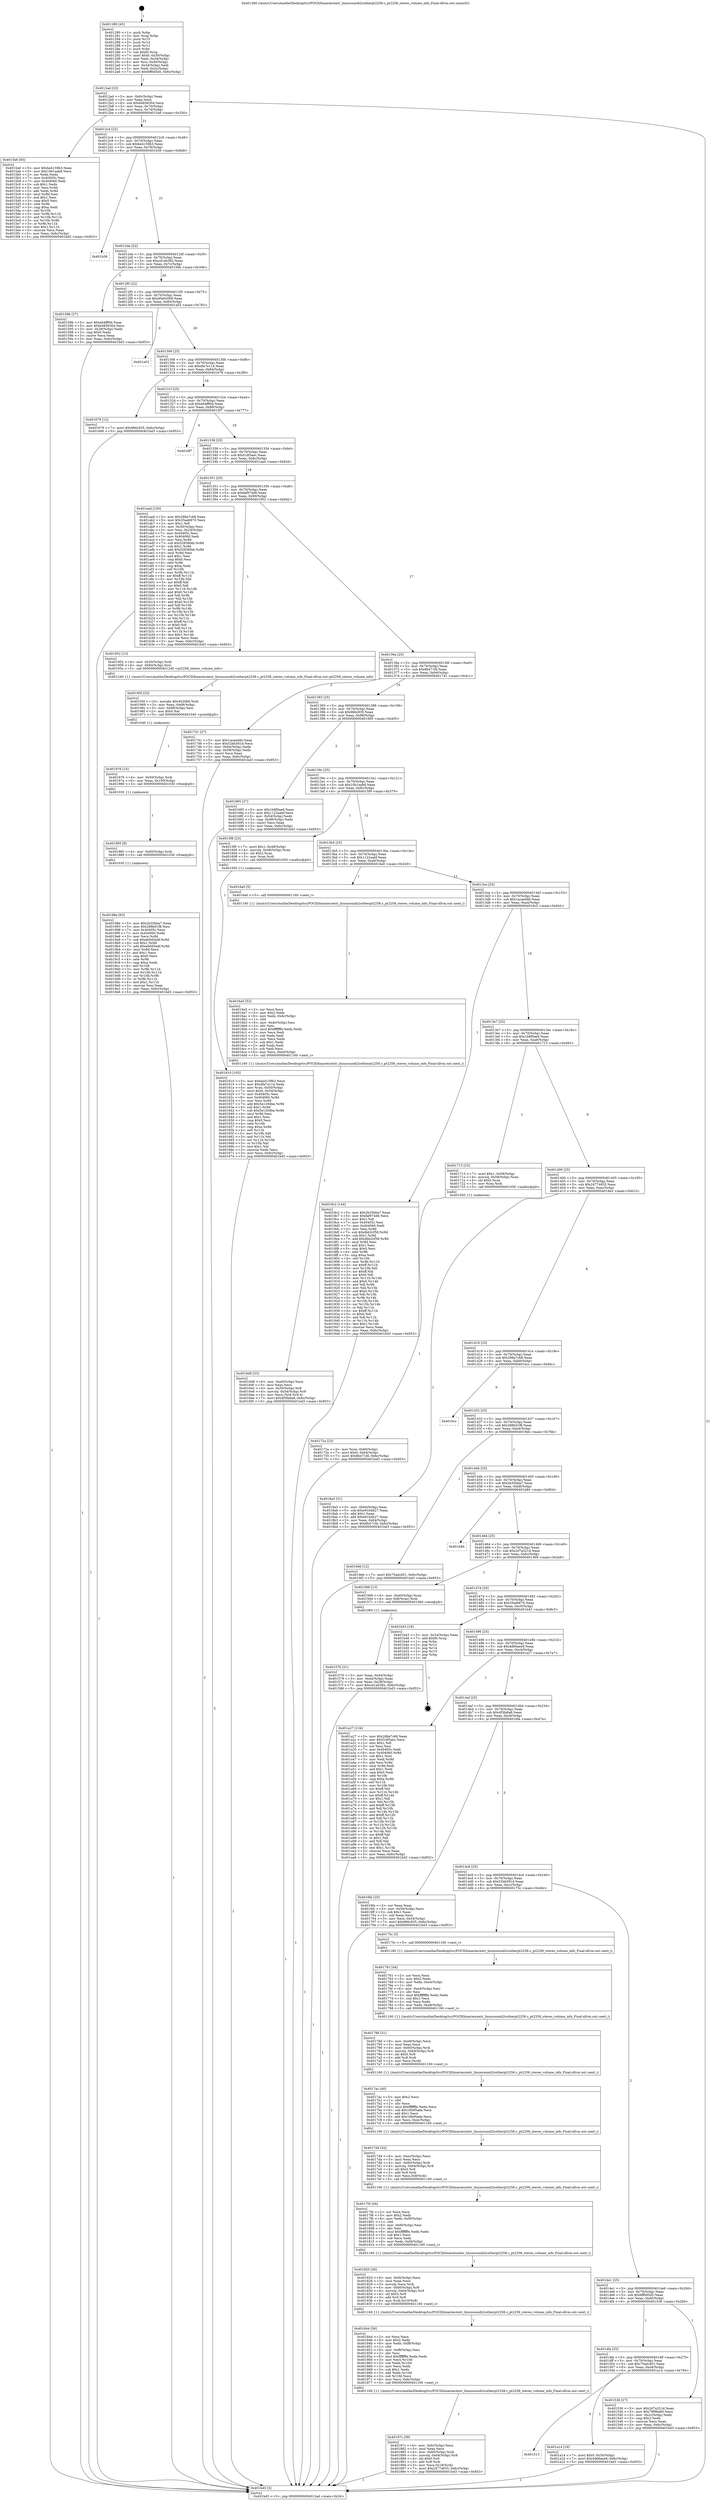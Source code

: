 digraph "0x401280" {
  label = "0x401280 (/mnt/c/Users/mathe/Desktop/tcc/POCII/binaries/extr_linuxsoundi2cotherpt2258.c_pt2258_stereo_volume_info_Final-ollvm.out::main(0))"
  labelloc = "t"
  node[shape=record]

  Entry [label="",width=0.3,height=0.3,shape=circle,fillcolor=black,style=filled]
  "0x4012ad" [label="{
     0x4012ad [23]\l
     | [instrs]\l
     &nbsp;&nbsp;0x4012ad \<+3\>: mov -0x6c(%rbp),%eax\l
     &nbsp;&nbsp;0x4012b0 \<+2\>: mov %eax,%ecx\l
     &nbsp;&nbsp;0x4012b2 \<+6\>: sub $0xb4836304,%ecx\l
     &nbsp;&nbsp;0x4012b8 \<+3\>: mov %eax,-0x70(%rbp)\l
     &nbsp;&nbsp;0x4012bb \<+3\>: mov %ecx,-0x74(%rbp)\l
     &nbsp;&nbsp;0x4012be \<+6\>: je 00000000004015a6 \<main+0x326\>\l
  }"]
  "0x4015a6" [label="{
     0x4015a6 [83]\l
     | [instrs]\l
     &nbsp;&nbsp;0x4015a6 \<+5\>: mov $0xbe4159b3,%eax\l
     &nbsp;&nbsp;0x4015ab \<+5\>: mov $0x10b1aab8,%ecx\l
     &nbsp;&nbsp;0x4015b0 \<+2\>: xor %edx,%edx\l
     &nbsp;&nbsp;0x4015b2 \<+7\>: mov 0x40405c,%esi\l
     &nbsp;&nbsp;0x4015b9 \<+7\>: mov 0x404060,%edi\l
     &nbsp;&nbsp;0x4015c0 \<+3\>: sub $0x1,%edx\l
     &nbsp;&nbsp;0x4015c3 \<+3\>: mov %esi,%r8d\l
     &nbsp;&nbsp;0x4015c6 \<+3\>: add %edx,%r8d\l
     &nbsp;&nbsp;0x4015c9 \<+4\>: imul %r8d,%esi\l
     &nbsp;&nbsp;0x4015cd \<+3\>: and $0x1,%esi\l
     &nbsp;&nbsp;0x4015d0 \<+3\>: cmp $0x0,%esi\l
     &nbsp;&nbsp;0x4015d3 \<+4\>: sete %r9b\l
     &nbsp;&nbsp;0x4015d7 \<+3\>: cmp $0xa,%edi\l
     &nbsp;&nbsp;0x4015da \<+4\>: setl %r10b\l
     &nbsp;&nbsp;0x4015de \<+3\>: mov %r9b,%r11b\l
     &nbsp;&nbsp;0x4015e1 \<+3\>: and %r10b,%r11b\l
     &nbsp;&nbsp;0x4015e4 \<+3\>: xor %r10b,%r9b\l
     &nbsp;&nbsp;0x4015e7 \<+3\>: or %r9b,%r11b\l
     &nbsp;&nbsp;0x4015ea \<+4\>: test $0x1,%r11b\l
     &nbsp;&nbsp;0x4015ee \<+3\>: cmovne %ecx,%eax\l
     &nbsp;&nbsp;0x4015f1 \<+3\>: mov %eax,-0x6c(%rbp)\l
     &nbsp;&nbsp;0x4015f4 \<+5\>: jmp 0000000000401bd3 \<main+0x953\>\l
  }"]
  "0x4012c4" [label="{
     0x4012c4 [22]\l
     | [instrs]\l
     &nbsp;&nbsp;0x4012c4 \<+5\>: jmp 00000000004012c9 \<main+0x49\>\l
     &nbsp;&nbsp;0x4012c9 \<+3\>: mov -0x70(%rbp),%eax\l
     &nbsp;&nbsp;0x4012cc \<+5\>: sub $0xbe4159b3,%eax\l
     &nbsp;&nbsp;0x4012d1 \<+3\>: mov %eax,-0x78(%rbp)\l
     &nbsp;&nbsp;0x4012d4 \<+6\>: je 0000000000401b56 \<main+0x8d6\>\l
  }"]
  Exit [label="",width=0.3,height=0.3,shape=circle,fillcolor=black,style=filled,peripheries=2]
  "0x401b56" [label="{
     0x401b56\l
  }", style=dashed]
  "0x4012da" [label="{
     0x4012da [22]\l
     | [instrs]\l
     &nbsp;&nbsp;0x4012da \<+5\>: jmp 00000000004012df \<main+0x5f\>\l
     &nbsp;&nbsp;0x4012df \<+3\>: mov -0x70(%rbp),%eax\l
     &nbsp;&nbsp;0x4012e2 \<+5\>: sub $0xcd1eb382,%eax\l
     &nbsp;&nbsp;0x4012e7 \<+3\>: mov %eax,-0x7c(%rbp)\l
     &nbsp;&nbsp;0x4012ea \<+6\>: je 000000000040158b \<main+0x30b\>\l
  }"]
  "0x401513" [label="{
     0x401513\l
  }", style=dashed]
  "0x40158b" [label="{
     0x40158b [27]\l
     | [instrs]\l
     &nbsp;&nbsp;0x40158b \<+5\>: mov $0xeb4fff0d,%eax\l
     &nbsp;&nbsp;0x401590 \<+5\>: mov $0xb4836304,%ecx\l
     &nbsp;&nbsp;0x401595 \<+3\>: mov -0x28(%rbp),%edx\l
     &nbsp;&nbsp;0x401598 \<+3\>: cmp $0x0,%edx\l
     &nbsp;&nbsp;0x40159b \<+3\>: cmove %ecx,%eax\l
     &nbsp;&nbsp;0x40159e \<+3\>: mov %eax,-0x6c(%rbp)\l
     &nbsp;&nbsp;0x4015a1 \<+5\>: jmp 0000000000401bd3 \<main+0x953\>\l
  }"]
  "0x4012f0" [label="{
     0x4012f0 [22]\l
     | [instrs]\l
     &nbsp;&nbsp;0x4012f0 \<+5\>: jmp 00000000004012f5 \<main+0x75\>\l
     &nbsp;&nbsp;0x4012f5 \<+3\>: mov -0x70(%rbp),%eax\l
     &nbsp;&nbsp;0x4012f8 \<+5\>: sub $0xd0e0c069,%eax\l
     &nbsp;&nbsp;0x4012fd \<+3\>: mov %eax,-0x80(%rbp)\l
     &nbsp;&nbsp;0x401300 \<+6\>: je 0000000000401a03 \<main+0x783\>\l
  }"]
  "0x401a14" [label="{
     0x401a14 [19]\l
     | [instrs]\l
     &nbsp;&nbsp;0x401a14 \<+7\>: movl $0x0,-0x30(%rbp)\l
     &nbsp;&nbsp;0x401a1b \<+7\>: movl $0x4d66aee9,-0x6c(%rbp)\l
     &nbsp;&nbsp;0x401a22 \<+5\>: jmp 0000000000401bd3 \<main+0x953\>\l
  }"]
  "0x401a03" [label="{
     0x401a03\l
  }", style=dashed]
  "0x401306" [label="{
     0x401306 [25]\l
     | [instrs]\l
     &nbsp;&nbsp;0x401306 \<+5\>: jmp 000000000040130b \<main+0x8b\>\l
     &nbsp;&nbsp;0x40130b \<+3\>: mov -0x70(%rbp),%eax\l
     &nbsp;&nbsp;0x40130e \<+5\>: sub $0xdfa7e114,%eax\l
     &nbsp;&nbsp;0x401313 \<+6\>: mov %eax,-0x84(%rbp)\l
     &nbsp;&nbsp;0x401319 \<+6\>: je 0000000000401679 \<main+0x3f9\>\l
  }"]
  "0x40198e" [label="{
     0x40198e [93]\l
     | [instrs]\l
     &nbsp;&nbsp;0x40198e \<+5\>: mov $0x2b35bba7,%eax\l
     &nbsp;&nbsp;0x401993 \<+5\>: mov $0x288b01f8,%esi\l
     &nbsp;&nbsp;0x401998 \<+7\>: mov 0x40405c,%ecx\l
     &nbsp;&nbsp;0x40199f \<+7\>: mov 0x404060,%edx\l
     &nbsp;&nbsp;0x4019a6 \<+3\>: mov %ecx,%r8d\l
     &nbsp;&nbsp;0x4019a9 \<+7\>: sub $0xeb0d3a4f,%r8d\l
     &nbsp;&nbsp;0x4019b0 \<+4\>: sub $0x1,%r8d\l
     &nbsp;&nbsp;0x4019b4 \<+7\>: add $0xeb0d3a4f,%r8d\l
     &nbsp;&nbsp;0x4019bb \<+4\>: imul %r8d,%ecx\l
     &nbsp;&nbsp;0x4019bf \<+3\>: and $0x1,%ecx\l
     &nbsp;&nbsp;0x4019c2 \<+3\>: cmp $0x0,%ecx\l
     &nbsp;&nbsp;0x4019c5 \<+4\>: sete %r9b\l
     &nbsp;&nbsp;0x4019c9 \<+3\>: cmp $0xa,%edx\l
     &nbsp;&nbsp;0x4019cc \<+4\>: setl %r10b\l
     &nbsp;&nbsp;0x4019d0 \<+3\>: mov %r9b,%r11b\l
     &nbsp;&nbsp;0x4019d3 \<+3\>: and %r10b,%r11b\l
     &nbsp;&nbsp;0x4019d6 \<+3\>: xor %r10b,%r9b\l
     &nbsp;&nbsp;0x4019d9 \<+3\>: or %r9b,%r11b\l
     &nbsp;&nbsp;0x4019dc \<+4\>: test $0x1,%r11b\l
     &nbsp;&nbsp;0x4019e0 \<+3\>: cmovne %esi,%eax\l
     &nbsp;&nbsp;0x4019e3 \<+3\>: mov %eax,-0x6c(%rbp)\l
     &nbsp;&nbsp;0x4019e6 \<+5\>: jmp 0000000000401bd3 \<main+0x953\>\l
  }"]
  "0x401679" [label="{
     0x401679 [12]\l
     | [instrs]\l
     &nbsp;&nbsp;0x401679 \<+7\>: movl $0x966c935,-0x6c(%rbp)\l
     &nbsp;&nbsp;0x401680 \<+5\>: jmp 0000000000401bd3 \<main+0x953\>\l
  }"]
  "0x40131f" [label="{
     0x40131f [25]\l
     | [instrs]\l
     &nbsp;&nbsp;0x40131f \<+5\>: jmp 0000000000401324 \<main+0xa4\>\l
     &nbsp;&nbsp;0x401324 \<+3\>: mov -0x70(%rbp),%eax\l
     &nbsp;&nbsp;0x401327 \<+5\>: sub $0xeb4fff0d,%eax\l
     &nbsp;&nbsp;0x40132c \<+6\>: mov %eax,-0x88(%rbp)\l
     &nbsp;&nbsp;0x401332 \<+6\>: je 00000000004019f7 \<main+0x777\>\l
  }"]
  "0x401985" [label="{
     0x401985 [9]\l
     | [instrs]\l
     &nbsp;&nbsp;0x401985 \<+4\>: mov -0x60(%rbp),%rdi\l
     &nbsp;&nbsp;0x401989 \<+5\>: call 0000000000401030 \<free@plt\>\l
     | [calls]\l
     &nbsp;&nbsp;0x401030 \{1\} (unknown)\l
  }"]
  "0x4019f7" [label="{
     0x4019f7\l
  }", style=dashed]
  "0x401338" [label="{
     0x401338 [25]\l
     | [instrs]\l
     &nbsp;&nbsp;0x401338 \<+5\>: jmp 000000000040133d \<main+0xbd\>\l
     &nbsp;&nbsp;0x40133d \<+3\>: mov -0x70(%rbp),%eax\l
     &nbsp;&nbsp;0x401340 \<+5\>: sub $0xf1df3aec,%eax\l
     &nbsp;&nbsp;0x401345 \<+6\>: mov %eax,-0x8c(%rbp)\l
     &nbsp;&nbsp;0x40134b \<+6\>: je 0000000000401aad \<main+0x82d\>\l
  }"]
  "0x401976" [label="{
     0x401976 [15]\l
     | [instrs]\l
     &nbsp;&nbsp;0x401976 \<+4\>: mov -0x50(%rbp),%rdi\l
     &nbsp;&nbsp;0x40197a \<+6\>: mov %eax,-0x100(%rbp)\l
     &nbsp;&nbsp;0x401980 \<+5\>: call 0000000000401030 \<free@plt\>\l
     | [calls]\l
     &nbsp;&nbsp;0x401030 \{1\} (unknown)\l
  }"]
  "0x401aad" [label="{
     0x401aad [150]\l
     | [instrs]\l
     &nbsp;&nbsp;0x401aad \<+5\>: mov $0x288a7c68,%eax\l
     &nbsp;&nbsp;0x401ab2 \<+5\>: mov $0x35ae6670,%ecx\l
     &nbsp;&nbsp;0x401ab7 \<+2\>: mov $0x1,%dl\l
     &nbsp;&nbsp;0x401ab9 \<+3\>: mov -0x30(%rbp),%esi\l
     &nbsp;&nbsp;0x401abc \<+3\>: mov %esi,-0x24(%rbp)\l
     &nbsp;&nbsp;0x401abf \<+7\>: mov 0x40405c,%esi\l
     &nbsp;&nbsp;0x401ac6 \<+7\>: mov 0x404060,%edi\l
     &nbsp;&nbsp;0x401acd \<+3\>: mov %esi,%r8d\l
     &nbsp;&nbsp;0x401ad0 \<+7\>: sub $0x52836fab,%r8d\l
     &nbsp;&nbsp;0x401ad7 \<+4\>: sub $0x1,%r8d\l
     &nbsp;&nbsp;0x401adb \<+7\>: add $0x52836fab,%r8d\l
     &nbsp;&nbsp;0x401ae2 \<+4\>: imul %r8d,%esi\l
     &nbsp;&nbsp;0x401ae6 \<+3\>: and $0x1,%esi\l
     &nbsp;&nbsp;0x401ae9 \<+3\>: cmp $0x0,%esi\l
     &nbsp;&nbsp;0x401aec \<+4\>: sete %r9b\l
     &nbsp;&nbsp;0x401af0 \<+3\>: cmp $0xa,%edi\l
     &nbsp;&nbsp;0x401af3 \<+4\>: setl %r10b\l
     &nbsp;&nbsp;0x401af7 \<+3\>: mov %r9b,%r11b\l
     &nbsp;&nbsp;0x401afa \<+4\>: xor $0xff,%r11b\l
     &nbsp;&nbsp;0x401afe \<+3\>: mov %r10b,%bl\l
     &nbsp;&nbsp;0x401b01 \<+3\>: xor $0xff,%bl\l
     &nbsp;&nbsp;0x401b04 \<+3\>: xor $0x0,%dl\l
     &nbsp;&nbsp;0x401b07 \<+3\>: mov %r11b,%r14b\l
     &nbsp;&nbsp;0x401b0a \<+4\>: and $0x0,%r14b\l
     &nbsp;&nbsp;0x401b0e \<+3\>: and %dl,%r9b\l
     &nbsp;&nbsp;0x401b11 \<+3\>: mov %bl,%r15b\l
     &nbsp;&nbsp;0x401b14 \<+4\>: and $0x0,%r15b\l
     &nbsp;&nbsp;0x401b18 \<+3\>: and %dl,%r10b\l
     &nbsp;&nbsp;0x401b1b \<+3\>: or %r9b,%r14b\l
     &nbsp;&nbsp;0x401b1e \<+3\>: or %r10b,%r15b\l
     &nbsp;&nbsp;0x401b21 \<+3\>: xor %r15b,%r14b\l
     &nbsp;&nbsp;0x401b24 \<+3\>: or %bl,%r11b\l
     &nbsp;&nbsp;0x401b27 \<+4\>: xor $0xff,%r11b\l
     &nbsp;&nbsp;0x401b2b \<+3\>: or $0x0,%dl\l
     &nbsp;&nbsp;0x401b2e \<+3\>: and %dl,%r11b\l
     &nbsp;&nbsp;0x401b31 \<+3\>: or %r11b,%r14b\l
     &nbsp;&nbsp;0x401b34 \<+4\>: test $0x1,%r14b\l
     &nbsp;&nbsp;0x401b38 \<+3\>: cmovne %ecx,%eax\l
     &nbsp;&nbsp;0x401b3b \<+3\>: mov %eax,-0x6c(%rbp)\l
     &nbsp;&nbsp;0x401b3e \<+5\>: jmp 0000000000401bd3 \<main+0x953\>\l
  }"]
  "0x401351" [label="{
     0x401351 [25]\l
     | [instrs]\l
     &nbsp;&nbsp;0x401351 \<+5\>: jmp 0000000000401356 \<main+0xd6\>\l
     &nbsp;&nbsp;0x401356 \<+3\>: mov -0x70(%rbp),%eax\l
     &nbsp;&nbsp;0x401359 \<+5\>: sub $0xfaf974d6,%eax\l
     &nbsp;&nbsp;0x40135e \<+6\>: mov %eax,-0x90(%rbp)\l
     &nbsp;&nbsp;0x401364 \<+6\>: je 0000000000401952 \<main+0x6d2\>\l
  }"]
  "0x40195f" [label="{
     0x40195f [23]\l
     | [instrs]\l
     &nbsp;&nbsp;0x40195f \<+10\>: movabs $0x4020b6,%rdi\l
     &nbsp;&nbsp;0x401969 \<+3\>: mov %eax,-0x68(%rbp)\l
     &nbsp;&nbsp;0x40196c \<+3\>: mov -0x68(%rbp),%esi\l
     &nbsp;&nbsp;0x40196f \<+2\>: mov $0x0,%al\l
     &nbsp;&nbsp;0x401971 \<+5\>: call 0000000000401040 \<printf@plt\>\l
     | [calls]\l
     &nbsp;&nbsp;0x401040 \{1\} (unknown)\l
  }"]
  "0x401952" [label="{
     0x401952 [13]\l
     | [instrs]\l
     &nbsp;&nbsp;0x401952 \<+4\>: mov -0x50(%rbp),%rdi\l
     &nbsp;&nbsp;0x401956 \<+4\>: mov -0x60(%rbp),%rsi\l
     &nbsp;&nbsp;0x40195a \<+5\>: call 0000000000401240 \<pt2258_stereo_volume_info\>\l
     | [calls]\l
     &nbsp;&nbsp;0x401240 \{1\} (/mnt/c/Users/mathe/Desktop/tcc/POCII/binaries/extr_linuxsoundi2cotherpt2258.c_pt2258_stereo_volume_info_Final-ollvm.out::pt2258_stereo_volume_info)\l
  }"]
  "0x40136a" [label="{
     0x40136a [25]\l
     | [instrs]\l
     &nbsp;&nbsp;0x40136a \<+5\>: jmp 000000000040136f \<main+0xef\>\l
     &nbsp;&nbsp;0x40136f \<+3\>: mov -0x70(%rbp),%eax\l
     &nbsp;&nbsp;0x401372 \<+5\>: sub $0x8b471fd,%eax\l
     &nbsp;&nbsp;0x401377 \<+6\>: mov %eax,-0x94(%rbp)\l
     &nbsp;&nbsp;0x40137d \<+6\>: je 0000000000401741 \<main+0x4c1\>\l
  }"]
  "0x40187c" [label="{
     0x40187c [39]\l
     | [instrs]\l
     &nbsp;&nbsp;0x40187c \<+6\>: mov -0xfc(%rbp),%ecx\l
     &nbsp;&nbsp;0x401882 \<+3\>: imul %eax,%ecx\l
     &nbsp;&nbsp;0x401885 \<+4\>: mov -0x60(%rbp),%rdi\l
     &nbsp;&nbsp;0x401889 \<+4\>: movslq -0x64(%rbp),%r8\l
     &nbsp;&nbsp;0x40188d \<+4\>: shl $0x5,%r8\l
     &nbsp;&nbsp;0x401891 \<+3\>: add %r8,%rdi\l
     &nbsp;&nbsp;0x401894 \<+3\>: mov %ecx,0x18(%rdi)\l
     &nbsp;&nbsp;0x401897 \<+7\>: movl $0x24774655,-0x6c(%rbp)\l
     &nbsp;&nbsp;0x40189e \<+5\>: jmp 0000000000401bd3 \<main+0x953\>\l
  }"]
  "0x401741" [label="{
     0x401741 [27]\l
     | [instrs]\l
     &nbsp;&nbsp;0x401741 \<+5\>: mov $0x1acaed4b,%eax\l
     &nbsp;&nbsp;0x401746 \<+5\>: mov $0x52bb581d,%ecx\l
     &nbsp;&nbsp;0x40174b \<+3\>: mov -0x64(%rbp),%edx\l
     &nbsp;&nbsp;0x40174e \<+3\>: cmp -0x58(%rbp),%edx\l
     &nbsp;&nbsp;0x401751 \<+3\>: cmovl %ecx,%eax\l
     &nbsp;&nbsp;0x401754 \<+3\>: mov %eax,-0x6c(%rbp)\l
     &nbsp;&nbsp;0x401757 \<+5\>: jmp 0000000000401bd3 \<main+0x953\>\l
  }"]
  "0x401383" [label="{
     0x401383 [25]\l
     | [instrs]\l
     &nbsp;&nbsp;0x401383 \<+5\>: jmp 0000000000401388 \<main+0x108\>\l
     &nbsp;&nbsp;0x401388 \<+3\>: mov -0x70(%rbp),%eax\l
     &nbsp;&nbsp;0x40138b \<+5\>: sub $0x966c935,%eax\l
     &nbsp;&nbsp;0x401390 \<+6\>: mov %eax,-0x98(%rbp)\l
     &nbsp;&nbsp;0x401396 \<+6\>: je 0000000000401685 \<main+0x405\>\l
  }"]
  "0x401844" [label="{
     0x401844 [56]\l
     | [instrs]\l
     &nbsp;&nbsp;0x401844 \<+2\>: xor %ecx,%ecx\l
     &nbsp;&nbsp;0x401846 \<+5\>: mov $0x2,%edx\l
     &nbsp;&nbsp;0x40184b \<+6\>: mov %edx,-0xf8(%rbp)\l
     &nbsp;&nbsp;0x401851 \<+1\>: cltd\l
     &nbsp;&nbsp;0x401852 \<+6\>: mov -0xf8(%rbp),%esi\l
     &nbsp;&nbsp;0x401858 \<+2\>: idiv %esi\l
     &nbsp;&nbsp;0x40185a \<+6\>: imul $0xfffffffe,%edx,%edx\l
     &nbsp;&nbsp;0x401860 \<+3\>: mov %ecx,%r10d\l
     &nbsp;&nbsp;0x401863 \<+3\>: sub %edx,%r10d\l
     &nbsp;&nbsp;0x401866 \<+2\>: mov %ecx,%edx\l
     &nbsp;&nbsp;0x401868 \<+3\>: sub $0x1,%edx\l
     &nbsp;&nbsp;0x40186b \<+3\>: add %edx,%r10d\l
     &nbsp;&nbsp;0x40186e \<+3\>: sub %r10d,%ecx\l
     &nbsp;&nbsp;0x401871 \<+6\>: mov %ecx,-0xfc(%rbp)\l
     &nbsp;&nbsp;0x401877 \<+5\>: call 0000000000401160 \<next_i\>\l
     | [calls]\l
     &nbsp;&nbsp;0x401160 \{1\} (/mnt/c/Users/mathe/Desktop/tcc/POCII/binaries/extr_linuxsoundi2cotherpt2258.c_pt2258_stereo_volume_info_Final-ollvm.out::next_i)\l
  }"]
  "0x401685" [label="{
     0x401685 [27]\l
     | [instrs]\l
     &nbsp;&nbsp;0x401685 \<+5\>: mov $0x1b8f0ae6,%eax\l
     &nbsp;&nbsp;0x40168a \<+5\>: mov $0x1122aabf,%ecx\l
     &nbsp;&nbsp;0x40168f \<+3\>: mov -0x54(%rbp),%edx\l
     &nbsp;&nbsp;0x401692 \<+3\>: cmp -0x48(%rbp),%edx\l
     &nbsp;&nbsp;0x401695 \<+3\>: cmovl %ecx,%eax\l
     &nbsp;&nbsp;0x401698 \<+3\>: mov %eax,-0x6c(%rbp)\l
     &nbsp;&nbsp;0x40169b \<+5\>: jmp 0000000000401bd3 \<main+0x953\>\l
  }"]
  "0x40139c" [label="{
     0x40139c [25]\l
     | [instrs]\l
     &nbsp;&nbsp;0x40139c \<+5\>: jmp 00000000004013a1 \<main+0x121\>\l
     &nbsp;&nbsp;0x4013a1 \<+3\>: mov -0x70(%rbp),%eax\l
     &nbsp;&nbsp;0x4013a4 \<+5\>: sub $0x10b1aab8,%eax\l
     &nbsp;&nbsp;0x4013a9 \<+6\>: mov %eax,-0x9c(%rbp)\l
     &nbsp;&nbsp;0x4013af \<+6\>: je 00000000004015f9 \<main+0x379\>\l
  }"]
  "0x401820" [label="{
     0x401820 [36]\l
     | [instrs]\l
     &nbsp;&nbsp;0x401820 \<+6\>: mov -0xf4(%rbp),%ecx\l
     &nbsp;&nbsp;0x401826 \<+3\>: imul %eax,%ecx\l
     &nbsp;&nbsp;0x401829 \<+3\>: movslq %ecx,%rdi\l
     &nbsp;&nbsp;0x40182c \<+4\>: mov -0x60(%rbp),%r8\l
     &nbsp;&nbsp;0x401830 \<+4\>: movslq -0x64(%rbp),%r9\l
     &nbsp;&nbsp;0x401834 \<+4\>: shl $0x5,%r9\l
     &nbsp;&nbsp;0x401838 \<+3\>: add %r9,%r8\l
     &nbsp;&nbsp;0x40183b \<+4\>: mov %rdi,0x10(%r8)\l
     &nbsp;&nbsp;0x40183f \<+5\>: call 0000000000401160 \<next_i\>\l
     | [calls]\l
     &nbsp;&nbsp;0x401160 \{1\} (/mnt/c/Users/mathe/Desktop/tcc/POCII/binaries/extr_linuxsoundi2cotherpt2258.c_pt2258_stereo_volume_info_Final-ollvm.out::next_i)\l
  }"]
  "0x4015f9" [label="{
     0x4015f9 [23]\l
     | [instrs]\l
     &nbsp;&nbsp;0x4015f9 \<+7\>: movl $0x1,-0x48(%rbp)\l
     &nbsp;&nbsp;0x401600 \<+4\>: movslq -0x48(%rbp),%rax\l
     &nbsp;&nbsp;0x401604 \<+4\>: shl $0x2,%rax\l
     &nbsp;&nbsp;0x401608 \<+3\>: mov %rax,%rdi\l
     &nbsp;&nbsp;0x40160b \<+5\>: call 0000000000401050 \<malloc@plt\>\l
     | [calls]\l
     &nbsp;&nbsp;0x401050 \{1\} (unknown)\l
  }"]
  "0x4013b5" [label="{
     0x4013b5 [25]\l
     | [instrs]\l
     &nbsp;&nbsp;0x4013b5 \<+5\>: jmp 00000000004013ba \<main+0x13a\>\l
     &nbsp;&nbsp;0x4013ba \<+3\>: mov -0x70(%rbp),%eax\l
     &nbsp;&nbsp;0x4013bd \<+5\>: sub $0x1122aabf,%eax\l
     &nbsp;&nbsp;0x4013c2 \<+6\>: mov %eax,-0xa0(%rbp)\l
     &nbsp;&nbsp;0x4013c8 \<+6\>: je 00000000004016a0 \<main+0x420\>\l
  }"]
  "0x4017f4" [label="{
     0x4017f4 [44]\l
     | [instrs]\l
     &nbsp;&nbsp;0x4017f4 \<+2\>: xor %ecx,%ecx\l
     &nbsp;&nbsp;0x4017f6 \<+5\>: mov $0x2,%edx\l
     &nbsp;&nbsp;0x4017fb \<+6\>: mov %edx,-0xf0(%rbp)\l
     &nbsp;&nbsp;0x401801 \<+1\>: cltd\l
     &nbsp;&nbsp;0x401802 \<+6\>: mov -0xf0(%rbp),%esi\l
     &nbsp;&nbsp;0x401808 \<+2\>: idiv %esi\l
     &nbsp;&nbsp;0x40180a \<+6\>: imul $0xfffffffe,%edx,%edx\l
     &nbsp;&nbsp;0x401810 \<+3\>: sub $0x1,%ecx\l
     &nbsp;&nbsp;0x401813 \<+2\>: sub %ecx,%edx\l
     &nbsp;&nbsp;0x401815 \<+6\>: mov %edx,-0xf4(%rbp)\l
     &nbsp;&nbsp;0x40181b \<+5\>: call 0000000000401160 \<next_i\>\l
     | [calls]\l
     &nbsp;&nbsp;0x401160 \{1\} (/mnt/c/Users/mathe/Desktop/tcc/POCII/binaries/extr_linuxsoundi2cotherpt2258.c_pt2258_stereo_volume_info_Final-ollvm.out::next_i)\l
  }"]
  "0x4016a0" [label="{
     0x4016a0 [5]\l
     | [instrs]\l
     &nbsp;&nbsp;0x4016a0 \<+5\>: call 0000000000401160 \<next_i\>\l
     | [calls]\l
     &nbsp;&nbsp;0x401160 \{1\} (/mnt/c/Users/mathe/Desktop/tcc/POCII/binaries/extr_linuxsoundi2cotherpt2258.c_pt2258_stereo_volume_info_Final-ollvm.out::next_i)\l
  }"]
  "0x4013ce" [label="{
     0x4013ce [25]\l
     | [instrs]\l
     &nbsp;&nbsp;0x4013ce \<+5\>: jmp 00000000004013d3 \<main+0x153\>\l
     &nbsp;&nbsp;0x4013d3 \<+3\>: mov -0x70(%rbp),%eax\l
     &nbsp;&nbsp;0x4013d6 \<+5\>: sub $0x1acaed4b,%eax\l
     &nbsp;&nbsp;0x4013db \<+6\>: mov %eax,-0xa4(%rbp)\l
     &nbsp;&nbsp;0x4013e1 \<+6\>: je 00000000004018c2 \<main+0x642\>\l
  }"]
  "0x4017d4" [label="{
     0x4017d4 [32]\l
     | [instrs]\l
     &nbsp;&nbsp;0x4017d4 \<+6\>: mov -0xec(%rbp),%ecx\l
     &nbsp;&nbsp;0x4017da \<+3\>: imul %eax,%ecx\l
     &nbsp;&nbsp;0x4017dd \<+4\>: mov -0x60(%rbp),%rdi\l
     &nbsp;&nbsp;0x4017e1 \<+4\>: movslq -0x64(%rbp),%r8\l
     &nbsp;&nbsp;0x4017e5 \<+4\>: shl $0x5,%r8\l
     &nbsp;&nbsp;0x4017e9 \<+3\>: add %r8,%rdi\l
     &nbsp;&nbsp;0x4017ec \<+3\>: mov %ecx,0x8(%rdi)\l
     &nbsp;&nbsp;0x4017ef \<+5\>: call 0000000000401160 \<next_i\>\l
     | [calls]\l
     &nbsp;&nbsp;0x401160 \{1\} (/mnt/c/Users/mathe/Desktop/tcc/POCII/binaries/extr_linuxsoundi2cotherpt2258.c_pt2258_stereo_volume_info_Final-ollvm.out::next_i)\l
  }"]
  "0x4018c2" [label="{
     0x4018c2 [144]\l
     | [instrs]\l
     &nbsp;&nbsp;0x4018c2 \<+5\>: mov $0x2b35bba7,%eax\l
     &nbsp;&nbsp;0x4018c7 \<+5\>: mov $0xfaf974d6,%ecx\l
     &nbsp;&nbsp;0x4018cc \<+2\>: mov $0x1,%dl\l
     &nbsp;&nbsp;0x4018ce \<+7\>: mov 0x40405c,%esi\l
     &nbsp;&nbsp;0x4018d5 \<+7\>: mov 0x404060,%edi\l
     &nbsp;&nbsp;0x4018dc \<+3\>: mov %esi,%r8d\l
     &nbsp;&nbsp;0x4018df \<+7\>: sub $0xdbb2cf58,%r8d\l
     &nbsp;&nbsp;0x4018e6 \<+4\>: sub $0x1,%r8d\l
     &nbsp;&nbsp;0x4018ea \<+7\>: add $0xdbb2cf58,%r8d\l
     &nbsp;&nbsp;0x4018f1 \<+4\>: imul %r8d,%esi\l
     &nbsp;&nbsp;0x4018f5 \<+3\>: and $0x1,%esi\l
     &nbsp;&nbsp;0x4018f8 \<+3\>: cmp $0x0,%esi\l
     &nbsp;&nbsp;0x4018fb \<+4\>: sete %r9b\l
     &nbsp;&nbsp;0x4018ff \<+3\>: cmp $0xa,%edi\l
     &nbsp;&nbsp;0x401902 \<+4\>: setl %r10b\l
     &nbsp;&nbsp;0x401906 \<+3\>: mov %r9b,%r11b\l
     &nbsp;&nbsp;0x401909 \<+4\>: xor $0xff,%r11b\l
     &nbsp;&nbsp;0x40190d \<+3\>: mov %r10b,%bl\l
     &nbsp;&nbsp;0x401910 \<+3\>: xor $0xff,%bl\l
     &nbsp;&nbsp;0x401913 \<+3\>: xor $0x0,%dl\l
     &nbsp;&nbsp;0x401916 \<+3\>: mov %r11b,%r14b\l
     &nbsp;&nbsp;0x401919 \<+4\>: and $0x0,%r14b\l
     &nbsp;&nbsp;0x40191d \<+3\>: and %dl,%r9b\l
     &nbsp;&nbsp;0x401920 \<+3\>: mov %bl,%r15b\l
     &nbsp;&nbsp;0x401923 \<+4\>: and $0x0,%r15b\l
     &nbsp;&nbsp;0x401927 \<+3\>: and %dl,%r10b\l
     &nbsp;&nbsp;0x40192a \<+3\>: or %r9b,%r14b\l
     &nbsp;&nbsp;0x40192d \<+3\>: or %r10b,%r15b\l
     &nbsp;&nbsp;0x401930 \<+3\>: xor %r15b,%r14b\l
     &nbsp;&nbsp;0x401933 \<+3\>: or %bl,%r11b\l
     &nbsp;&nbsp;0x401936 \<+4\>: xor $0xff,%r11b\l
     &nbsp;&nbsp;0x40193a \<+3\>: or $0x0,%dl\l
     &nbsp;&nbsp;0x40193d \<+3\>: and %dl,%r11b\l
     &nbsp;&nbsp;0x401940 \<+3\>: or %r11b,%r14b\l
     &nbsp;&nbsp;0x401943 \<+4\>: test $0x1,%r14b\l
     &nbsp;&nbsp;0x401947 \<+3\>: cmovne %ecx,%eax\l
     &nbsp;&nbsp;0x40194a \<+3\>: mov %eax,-0x6c(%rbp)\l
     &nbsp;&nbsp;0x40194d \<+5\>: jmp 0000000000401bd3 \<main+0x953\>\l
  }"]
  "0x4013e7" [label="{
     0x4013e7 [25]\l
     | [instrs]\l
     &nbsp;&nbsp;0x4013e7 \<+5\>: jmp 00000000004013ec \<main+0x16c\>\l
     &nbsp;&nbsp;0x4013ec \<+3\>: mov -0x70(%rbp),%eax\l
     &nbsp;&nbsp;0x4013ef \<+5\>: sub $0x1b8f0ae6,%eax\l
     &nbsp;&nbsp;0x4013f4 \<+6\>: mov %eax,-0xa8(%rbp)\l
     &nbsp;&nbsp;0x4013fa \<+6\>: je 0000000000401713 \<main+0x493\>\l
  }"]
  "0x4017ac" [label="{
     0x4017ac [40]\l
     | [instrs]\l
     &nbsp;&nbsp;0x4017ac \<+5\>: mov $0x2,%ecx\l
     &nbsp;&nbsp;0x4017b1 \<+1\>: cltd\l
     &nbsp;&nbsp;0x4017b2 \<+2\>: idiv %ecx\l
     &nbsp;&nbsp;0x4017b4 \<+6\>: imul $0xfffffffe,%edx,%ecx\l
     &nbsp;&nbsp;0x4017ba \<+6\>: sub $0x16b95ade,%ecx\l
     &nbsp;&nbsp;0x4017c0 \<+3\>: add $0x1,%ecx\l
     &nbsp;&nbsp;0x4017c3 \<+6\>: add $0x16b95ade,%ecx\l
     &nbsp;&nbsp;0x4017c9 \<+6\>: mov %ecx,-0xec(%rbp)\l
     &nbsp;&nbsp;0x4017cf \<+5\>: call 0000000000401160 \<next_i\>\l
     | [calls]\l
     &nbsp;&nbsp;0x401160 \{1\} (/mnt/c/Users/mathe/Desktop/tcc/POCII/binaries/extr_linuxsoundi2cotherpt2258.c_pt2258_stereo_volume_info_Final-ollvm.out::next_i)\l
  }"]
  "0x401713" [label="{
     0x401713 [23]\l
     | [instrs]\l
     &nbsp;&nbsp;0x401713 \<+7\>: movl $0x1,-0x58(%rbp)\l
     &nbsp;&nbsp;0x40171a \<+4\>: movslq -0x58(%rbp),%rax\l
     &nbsp;&nbsp;0x40171e \<+4\>: shl $0x5,%rax\l
     &nbsp;&nbsp;0x401722 \<+3\>: mov %rax,%rdi\l
     &nbsp;&nbsp;0x401725 \<+5\>: call 0000000000401050 \<malloc@plt\>\l
     | [calls]\l
     &nbsp;&nbsp;0x401050 \{1\} (unknown)\l
  }"]
  "0x401400" [label="{
     0x401400 [25]\l
     | [instrs]\l
     &nbsp;&nbsp;0x401400 \<+5\>: jmp 0000000000401405 \<main+0x185\>\l
     &nbsp;&nbsp;0x401405 \<+3\>: mov -0x70(%rbp),%eax\l
     &nbsp;&nbsp;0x401408 \<+5\>: sub $0x24774655,%eax\l
     &nbsp;&nbsp;0x40140d \<+6\>: mov %eax,-0xac(%rbp)\l
     &nbsp;&nbsp;0x401413 \<+6\>: je 00000000004018a3 \<main+0x623\>\l
  }"]
  "0x40178d" [label="{
     0x40178d [31]\l
     | [instrs]\l
     &nbsp;&nbsp;0x40178d \<+6\>: mov -0xe8(%rbp),%ecx\l
     &nbsp;&nbsp;0x401793 \<+3\>: imul %eax,%ecx\l
     &nbsp;&nbsp;0x401796 \<+4\>: mov -0x60(%rbp),%rdi\l
     &nbsp;&nbsp;0x40179a \<+4\>: movslq -0x64(%rbp),%r8\l
     &nbsp;&nbsp;0x40179e \<+4\>: shl $0x5,%r8\l
     &nbsp;&nbsp;0x4017a2 \<+3\>: add %r8,%rdi\l
     &nbsp;&nbsp;0x4017a5 \<+2\>: mov %ecx,(%rdi)\l
     &nbsp;&nbsp;0x4017a7 \<+5\>: call 0000000000401160 \<next_i\>\l
     | [calls]\l
     &nbsp;&nbsp;0x401160 \{1\} (/mnt/c/Users/mathe/Desktop/tcc/POCII/binaries/extr_linuxsoundi2cotherpt2258.c_pt2258_stereo_volume_info_Final-ollvm.out::next_i)\l
  }"]
  "0x4018a3" [label="{
     0x4018a3 [31]\l
     | [instrs]\l
     &nbsp;&nbsp;0x4018a3 \<+3\>: mov -0x64(%rbp),%eax\l
     &nbsp;&nbsp;0x4018a6 \<+5\>: sub $0xe91b4b27,%eax\l
     &nbsp;&nbsp;0x4018ab \<+3\>: add $0x1,%eax\l
     &nbsp;&nbsp;0x4018ae \<+5\>: add $0xe91b4b27,%eax\l
     &nbsp;&nbsp;0x4018b3 \<+3\>: mov %eax,-0x64(%rbp)\l
     &nbsp;&nbsp;0x4018b6 \<+7\>: movl $0x8b471fd,-0x6c(%rbp)\l
     &nbsp;&nbsp;0x4018bd \<+5\>: jmp 0000000000401bd3 \<main+0x953\>\l
  }"]
  "0x401419" [label="{
     0x401419 [25]\l
     | [instrs]\l
     &nbsp;&nbsp;0x401419 \<+5\>: jmp 000000000040141e \<main+0x19e\>\l
     &nbsp;&nbsp;0x40141e \<+3\>: mov -0x70(%rbp),%eax\l
     &nbsp;&nbsp;0x401421 \<+5\>: sub $0x288a7c68,%eax\l
     &nbsp;&nbsp;0x401426 \<+6\>: mov %eax,-0xb0(%rbp)\l
     &nbsp;&nbsp;0x40142c \<+6\>: je 0000000000401bcc \<main+0x94c\>\l
  }"]
  "0x401761" [label="{
     0x401761 [44]\l
     | [instrs]\l
     &nbsp;&nbsp;0x401761 \<+2\>: xor %ecx,%ecx\l
     &nbsp;&nbsp;0x401763 \<+5\>: mov $0x2,%edx\l
     &nbsp;&nbsp;0x401768 \<+6\>: mov %edx,-0xe4(%rbp)\l
     &nbsp;&nbsp;0x40176e \<+1\>: cltd\l
     &nbsp;&nbsp;0x40176f \<+6\>: mov -0xe4(%rbp),%esi\l
     &nbsp;&nbsp;0x401775 \<+2\>: idiv %esi\l
     &nbsp;&nbsp;0x401777 \<+6\>: imul $0xfffffffe,%edx,%edx\l
     &nbsp;&nbsp;0x40177d \<+3\>: sub $0x1,%ecx\l
     &nbsp;&nbsp;0x401780 \<+2\>: sub %ecx,%edx\l
     &nbsp;&nbsp;0x401782 \<+6\>: mov %edx,-0xe8(%rbp)\l
     &nbsp;&nbsp;0x401788 \<+5\>: call 0000000000401160 \<next_i\>\l
     | [calls]\l
     &nbsp;&nbsp;0x401160 \{1\} (/mnt/c/Users/mathe/Desktop/tcc/POCII/binaries/extr_linuxsoundi2cotherpt2258.c_pt2258_stereo_volume_info_Final-ollvm.out::next_i)\l
  }"]
  "0x401bcc" [label="{
     0x401bcc\l
  }", style=dashed]
  "0x401432" [label="{
     0x401432 [25]\l
     | [instrs]\l
     &nbsp;&nbsp;0x401432 \<+5\>: jmp 0000000000401437 \<main+0x1b7\>\l
     &nbsp;&nbsp;0x401437 \<+3\>: mov -0x70(%rbp),%eax\l
     &nbsp;&nbsp;0x40143a \<+5\>: sub $0x288b01f8,%eax\l
     &nbsp;&nbsp;0x40143f \<+6\>: mov %eax,-0xb4(%rbp)\l
     &nbsp;&nbsp;0x401445 \<+6\>: je 00000000004019eb \<main+0x76b\>\l
  }"]
  "0x40172a" [label="{
     0x40172a [23]\l
     | [instrs]\l
     &nbsp;&nbsp;0x40172a \<+4\>: mov %rax,-0x60(%rbp)\l
     &nbsp;&nbsp;0x40172e \<+7\>: movl $0x0,-0x64(%rbp)\l
     &nbsp;&nbsp;0x401735 \<+7\>: movl $0x8b471fd,-0x6c(%rbp)\l
     &nbsp;&nbsp;0x40173c \<+5\>: jmp 0000000000401bd3 \<main+0x953\>\l
  }"]
  "0x4019eb" [label="{
     0x4019eb [12]\l
     | [instrs]\l
     &nbsp;&nbsp;0x4019eb \<+7\>: movl $0x75adcd51,-0x6c(%rbp)\l
     &nbsp;&nbsp;0x4019f2 \<+5\>: jmp 0000000000401bd3 \<main+0x953\>\l
  }"]
  "0x40144b" [label="{
     0x40144b [25]\l
     | [instrs]\l
     &nbsp;&nbsp;0x40144b \<+5\>: jmp 0000000000401450 \<main+0x1d0\>\l
     &nbsp;&nbsp;0x401450 \<+3\>: mov -0x70(%rbp),%eax\l
     &nbsp;&nbsp;0x401453 \<+5\>: sub $0x2b35bba7,%eax\l
     &nbsp;&nbsp;0x401458 \<+6\>: mov %eax,-0xb8(%rbp)\l
     &nbsp;&nbsp;0x40145e \<+6\>: je 0000000000401b84 \<main+0x904\>\l
  }"]
  "0x4016d9" [label="{
     0x4016d9 [33]\l
     | [instrs]\l
     &nbsp;&nbsp;0x4016d9 \<+6\>: mov -0xe0(%rbp),%ecx\l
     &nbsp;&nbsp;0x4016df \<+3\>: imul %eax,%ecx\l
     &nbsp;&nbsp;0x4016e2 \<+4\>: mov -0x50(%rbp),%r8\l
     &nbsp;&nbsp;0x4016e6 \<+4\>: movslq -0x54(%rbp),%r9\l
     &nbsp;&nbsp;0x4016ea \<+4\>: mov %ecx,(%r8,%r9,4)\l
     &nbsp;&nbsp;0x4016ee \<+7\>: movl $0x4f3fa8a8,-0x6c(%rbp)\l
     &nbsp;&nbsp;0x4016f5 \<+5\>: jmp 0000000000401bd3 \<main+0x953\>\l
  }"]
  "0x401b84" [label="{
     0x401b84\l
  }", style=dashed]
  "0x401464" [label="{
     0x401464 [25]\l
     | [instrs]\l
     &nbsp;&nbsp;0x401464 \<+5\>: jmp 0000000000401469 \<main+0x1e9\>\l
     &nbsp;&nbsp;0x401469 \<+3\>: mov -0x70(%rbp),%eax\l
     &nbsp;&nbsp;0x40146c \<+5\>: sub $0x2d7a321d,%eax\l
     &nbsp;&nbsp;0x401471 \<+6\>: mov %eax,-0xbc(%rbp)\l
     &nbsp;&nbsp;0x401477 \<+6\>: je 0000000000401569 \<main+0x2e9\>\l
  }"]
  "0x4016a5" [label="{
     0x4016a5 [52]\l
     | [instrs]\l
     &nbsp;&nbsp;0x4016a5 \<+2\>: xor %ecx,%ecx\l
     &nbsp;&nbsp;0x4016a7 \<+5\>: mov $0x2,%edx\l
     &nbsp;&nbsp;0x4016ac \<+6\>: mov %edx,-0xdc(%rbp)\l
     &nbsp;&nbsp;0x4016b2 \<+1\>: cltd\l
     &nbsp;&nbsp;0x4016b3 \<+6\>: mov -0xdc(%rbp),%esi\l
     &nbsp;&nbsp;0x4016b9 \<+2\>: idiv %esi\l
     &nbsp;&nbsp;0x4016bb \<+6\>: imul $0xfffffffe,%edx,%edx\l
     &nbsp;&nbsp;0x4016c1 \<+2\>: mov %ecx,%edi\l
     &nbsp;&nbsp;0x4016c3 \<+2\>: sub %edx,%edi\l
     &nbsp;&nbsp;0x4016c5 \<+2\>: mov %ecx,%edx\l
     &nbsp;&nbsp;0x4016c7 \<+3\>: sub $0x1,%edx\l
     &nbsp;&nbsp;0x4016ca \<+2\>: add %edx,%edi\l
     &nbsp;&nbsp;0x4016cc \<+2\>: sub %edi,%ecx\l
     &nbsp;&nbsp;0x4016ce \<+6\>: mov %ecx,-0xe0(%rbp)\l
     &nbsp;&nbsp;0x4016d4 \<+5\>: call 0000000000401160 \<next_i\>\l
     | [calls]\l
     &nbsp;&nbsp;0x401160 \{1\} (/mnt/c/Users/mathe/Desktop/tcc/POCII/binaries/extr_linuxsoundi2cotherpt2258.c_pt2258_stereo_volume_info_Final-ollvm.out::next_i)\l
  }"]
  "0x401569" [label="{
     0x401569 [13]\l
     | [instrs]\l
     &nbsp;&nbsp;0x401569 \<+4\>: mov -0x40(%rbp),%rax\l
     &nbsp;&nbsp;0x40156d \<+4\>: mov 0x8(%rax),%rdi\l
     &nbsp;&nbsp;0x401571 \<+5\>: call 0000000000401060 \<atoi@plt\>\l
     | [calls]\l
     &nbsp;&nbsp;0x401060 \{1\} (unknown)\l
  }"]
  "0x40147d" [label="{
     0x40147d [25]\l
     | [instrs]\l
     &nbsp;&nbsp;0x40147d \<+5\>: jmp 0000000000401482 \<main+0x202\>\l
     &nbsp;&nbsp;0x401482 \<+3\>: mov -0x70(%rbp),%eax\l
     &nbsp;&nbsp;0x401485 \<+5\>: sub $0x35ae6670,%eax\l
     &nbsp;&nbsp;0x40148a \<+6\>: mov %eax,-0xc0(%rbp)\l
     &nbsp;&nbsp;0x401490 \<+6\>: je 0000000000401b43 \<main+0x8c3\>\l
  }"]
  "0x401610" [label="{
     0x401610 [105]\l
     | [instrs]\l
     &nbsp;&nbsp;0x401610 \<+5\>: mov $0xbe4159b3,%ecx\l
     &nbsp;&nbsp;0x401615 \<+5\>: mov $0xdfa7e114,%edx\l
     &nbsp;&nbsp;0x40161a \<+4\>: mov %rax,-0x50(%rbp)\l
     &nbsp;&nbsp;0x40161e \<+7\>: movl $0x0,-0x54(%rbp)\l
     &nbsp;&nbsp;0x401625 \<+7\>: mov 0x40405c,%esi\l
     &nbsp;&nbsp;0x40162c \<+8\>: mov 0x404060,%r8d\l
     &nbsp;&nbsp;0x401634 \<+3\>: mov %esi,%r9d\l
     &nbsp;&nbsp;0x401637 \<+7\>: add $0x5e1204be,%r9d\l
     &nbsp;&nbsp;0x40163e \<+4\>: sub $0x1,%r9d\l
     &nbsp;&nbsp;0x401642 \<+7\>: sub $0x5e1204be,%r9d\l
     &nbsp;&nbsp;0x401649 \<+4\>: imul %r9d,%esi\l
     &nbsp;&nbsp;0x40164d \<+3\>: and $0x1,%esi\l
     &nbsp;&nbsp;0x401650 \<+3\>: cmp $0x0,%esi\l
     &nbsp;&nbsp;0x401653 \<+4\>: sete %r10b\l
     &nbsp;&nbsp;0x401657 \<+4\>: cmp $0xa,%r8d\l
     &nbsp;&nbsp;0x40165b \<+4\>: setl %r11b\l
     &nbsp;&nbsp;0x40165f \<+3\>: mov %r10b,%bl\l
     &nbsp;&nbsp;0x401662 \<+3\>: and %r11b,%bl\l
     &nbsp;&nbsp;0x401665 \<+3\>: xor %r11b,%r10b\l
     &nbsp;&nbsp;0x401668 \<+3\>: or %r10b,%bl\l
     &nbsp;&nbsp;0x40166b \<+3\>: test $0x1,%bl\l
     &nbsp;&nbsp;0x40166e \<+3\>: cmovne %edx,%ecx\l
     &nbsp;&nbsp;0x401671 \<+3\>: mov %ecx,-0x6c(%rbp)\l
     &nbsp;&nbsp;0x401674 \<+5\>: jmp 0000000000401bd3 \<main+0x953\>\l
  }"]
  "0x401b43" [label="{
     0x401b43 [19]\l
     | [instrs]\l
     &nbsp;&nbsp;0x401b43 \<+3\>: mov -0x24(%rbp),%eax\l
     &nbsp;&nbsp;0x401b46 \<+7\>: add $0xf0,%rsp\l
     &nbsp;&nbsp;0x401b4d \<+1\>: pop %rbx\l
     &nbsp;&nbsp;0x401b4e \<+2\>: pop %r12\l
     &nbsp;&nbsp;0x401b50 \<+2\>: pop %r14\l
     &nbsp;&nbsp;0x401b52 \<+2\>: pop %r15\l
     &nbsp;&nbsp;0x401b54 \<+1\>: pop %rbp\l
     &nbsp;&nbsp;0x401b55 \<+1\>: ret\l
  }"]
  "0x401496" [label="{
     0x401496 [25]\l
     | [instrs]\l
     &nbsp;&nbsp;0x401496 \<+5\>: jmp 000000000040149b \<main+0x21b\>\l
     &nbsp;&nbsp;0x40149b \<+3\>: mov -0x70(%rbp),%eax\l
     &nbsp;&nbsp;0x40149e \<+5\>: sub $0x4d66aee9,%eax\l
     &nbsp;&nbsp;0x4014a3 \<+6\>: mov %eax,-0xc4(%rbp)\l
     &nbsp;&nbsp;0x4014a9 \<+6\>: je 0000000000401a27 \<main+0x7a7\>\l
  }"]
  "0x401576" [label="{
     0x401576 [21]\l
     | [instrs]\l
     &nbsp;&nbsp;0x401576 \<+3\>: mov %eax,-0x44(%rbp)\l
     &nbsp;&nbsp;0x401579 \<+3\>: mov -0x44(%rbp),%eax\l
     &nbsp;&nbsp;0x40157c \<+3\>: mov %eax,-0x28(%rbp)\l
     &nbsp;&nbsp;0x40157f \<+7\>: movl $0xcd1eb382,-0x6c(%rbp)\l
     &nbsp;&nbsp;0x401586 \<+5\>: jmp 0000000000401bd3 \<main+0x953\>\l
  }"]
  "0x401a27" [label="{
     0x401a27 [134]\l
     | [instrs]\l
     &nbsp;&nbsp;0x401a27 \<+5\>: mov $0x288a7c68,%eax\l
     &nbsp;&nbsp;0x401a2c \<+5\>: mov $0xf1df3aec,%ecx\l
     &nbsp;&nbsp;0x401a31 \<+2\>: mov $0x1,%dl\l
     &nbsp;&nbsp;0x401a33 \<+2\>: xor %esi,%esi\l
     &nbsp;&nbsp;0x401a35 \<+7\>: mov 0x40405c,%edi\l
     &nbsp;&nbsp;0x401a3c \<+8\>: mov 0x404060,%r8d\l
     &nbsp;&nbsp;0x401a44 \<+3\>: sub $0x1,%esi\l
     &nbsp;&nbsp;0x401a47 \<+3\>: mov %edi,%r9d\l
     &nbsp;&nbsp;0x401a4a \<+3\>: add %esi,%r9d\l
     &nbsp;&nbsp;0x401a4d \<+4\>: imul %r9d,%edi\l
     &nbsp;&nbsp;0x401a51 \<+3\>: and $0x1,%edi\l
     &nbsp;&nbsp;0x401a54 \<+3\>: cmp $0x0,%edi\l
     &nbsp;&nbsp;0x401a57 \<+4\>: sete %r10b\l
     &nbsp;&nbsp;0x401a5b \<+4\>: cmp $0xa,%r8d\l
     &nbsp;&nbsp;0x401a5f \<+4\>: setl %r11b\l
     &nbsp;&nbsp;0x401a63 \<+3\>: mov %r10b,%bl\l
     &nbsp;&nbsp;0x401a66 \<+3\>: xor $0xff,%bl\l
     &nbsp;&nbsp;0x401a69 \<+3\>: mov %r11b,%r14b\l
     &nbsp;&nbsp;0x401a6c \<+4\>: xor $0xff,%r14b\l
     &nbsp;&nbsp;0x401a70 \<+3\>: xor $0x1,%dl\l
     &nbsp;&nbsp;0x401a73 \<+3\>: mov %bl,%r15b\l
     &nbsp;&nbsp;0x401a76 \<+4\>: and $0xff,%r15b\l
     &nbsp;&nbsp;0x401a7a \<+3\>: and %dl,%r10b\l
     &nbsp;&nbsp;0x401a7d \<+3\>: mov %r14b,%r12b\l
     &nbsp;&nbsp;0x401a80 \<+4\>: and $0xff,%r12b\l
     &nbsp;&nbsp;0x401a84 \<+3\>: and %dl,%r11b\l
     &nbsp;&nbsp;0x401a87 \<+3\>: or %r10b,%r15b\l
     &nbsp;&nbsp;0x401a8a \<+3\>: or %r11b,%r12b\l
     &nbsp;&nbsp;0x401a8d \<+3\>: xor %r12b,%r15b\l
     &nbsp;&nbsp;0x401a90 \<+3\>: or %r14b,%bl\l
     &nbsp;&nbsp;0x401a93 \<+3\>: xor $0xff,%bl\l
     &nbsp;&nbsp;0x401a96 \<+3\>: or $0x1,%dl\l
     &nbsp;&nbsp;0x401a99 \<+2\>: and %dl,%bl\l
     &nbsp;&nbsp;0x401a9b \<+3\>: or %bl,%r15b\l
     &nbsp;&nbsp;0x401a9e \<+4\>: test $0x1,%r15b\l
     &nbsp;&nbsp;0x401aa2 \<+3\>: cmovne %ecx,%eax\l
     &nbsp;&nbsp;0x401aa5 \<+3\>: mov %eax,-0x6c(%rbp)\l
     &nbsp;&nbsp;0x401aa8 \<+5\>: jmp 0000000000401bd3 \<main+0x953\>\l
  }"]
  "0x4014af" [label="{
     0x4014af [25]\l
     | [instrs]\l
     &nbsp;&nbsp;0x4014af \<+5\>: jmp 00000000004014b4 \<main+0x234\>\l
     &nbsp;&nbsp;0x4014b4 \<+3\>: mov -0x70(%rbp),%eax\l
     &nbsp;&nbsp;0x4014b7 \<+5\>: sub $0x4f3fa8a8,%eax\l
     &nbsp;&nbsp;0x4014bc \<+6\>: mov %eax,-0xc8(%rbp)\l
     &nbsp;&nbsp;0x4014c2 \<+6\>: je 00000000004016fa \<main+0x47a\>\l
  }"]
  "0x401280" [label="{
     0x401280 [45]\l
     | [instrs]\l
     &nbsp;&nbsp;0x401280 \<+1\>: push %rbp\l
     &nbsp;&nbsp;0x401281 \<+3\>: mov %rsp,%rbp\l
     &nbsp;&nbsp;0x401284 \<+2\>: push %r15\l
     &nbsp;&nbsp;0x401286 \<+2\>: push %r14\l
     &nbsp;&nbsp;0x401288 \<+2\>: push %r12\l
     &nbsp;&nbsp;0x40128a \<+1\>: push %rbx\l
     &nbsp;&nbsp;0x40128b \<+7\>: sub $0xf0,%rsp\l
     &nbsp;&nbsp;0x401292 \<+7\>: movl $0x0,-0x30(%rbp)\l
     &nbsp;&nbsp;0x401299 \<+3\>: mov %edi,-0x34(%rbp)\l
     &nbsp;&nbsp;0x40129c \<+4\>: mov %rsi,-0x40(%rbp)\l
     &nbsp;&nbsp;0x4012a0 \<+3\>: mov -0x34(%rbp),%edi\l
     &nbsp;&nbsp;0x4012a3 \<+3\>: mov %edi,-0x2c(%rbp)\l
     &nbsp;&nbsp;0x4012a6 \<+7\>: movl $0x6ff0d5d5,-0x6c(%rbp)\l
  }"]
  "0x4016fa" [label="{
     0x4016fa [25]\l
     | [instrs]\l
     &nbsp;&nbsp;0x4016fa \<+2\>: xor %eax,%eax\l
     &nbsp;&nbsp;0x4016fc \<+3\>: mov -0x54(%rbp),%ecx\l
     &nbsp;&nbsp;0x4016ff \<+3\>: sub $0x1,%eax\l
     &nbsp;&nbsp;0x401702 \<+2\>: sub %eax,%ecx\l
     &nbsp;&nbsp;0x401704 \<+3\>: mov %ecx,-0x54(%rbp)\l
     &nbsp;&nbsp;0x401707 \<+7\>: movl $0x966c935,-0x6c(%rbp)\l
     &nbsp;&nbsp;0x40170e \<+5\>: jmp 0000000000401bd3 \<main+0x953\>\l
  }"]
  "0x4014c8" [label="{
     0x4014c8 [25]\l
     | [instrs]\l
     &nbsp;&nbsp;0x4014c8 \<+5\>: jmp 00000000004014cd \<main+0x24d\>\l
     &nbsp;&nbsp;0x4014cd \<+3\>: mov -0x70(%rbp),%eax\l
     &nbsp;&nbsp;0x4014d0 \<+5\>: sub $0x52bb581d,%eax\l
     &nbsp;&nbsp;0x4014d5 \<+6\>: mov %eax,-0xcc(%rbp)\l
     &nbsp;&nbsp;0x4014db \<+6\>: je 000000000040175c \<main+0x4dc\>\l
  }"]
  "0x401bd3" [label="{
     0x401bd3 [5]\l
     | [instrs]\l
     &nbsp;&nbsp;0x401bd3 \<+5\>: jmp 00000000004012ad \<main+0x2d\>\l
  }"]
  "0x40175c" [label="{
     0x40175c [5]\l
     | [instrs]\l
     &nbsp;&nbsp;0x40175c \<+5\>: call 0000000000401160 \<next_i\>\l
     | [calls]\l
     &nbsp;&nbsp;0x401160 \{1\} (/mnt/c/Users/mathe/Desktop/tcc/POCII/binaries/extr_linuxsoundi2cotherpt2258.c_pt2258_stereo_volume_info_Final-ollvm.out::next_i)\l
  }"]
  "0x4014e1" [label="{
     0x4014e1 [25]\l
     | [instrs]\l
     &nbsp;&nbsp;0x4014e1 \<+5\>: jmp 00000000004014e6 \<main+0x266\>\l
     &nbsp;&nbsp;0x4014e6 \<+3\>: mov -0x70(%rbp),%eax\l
     &nbsp;&nbsp;0x4014e9 \<+5\>: sub $0x6ff0d5d5,%eax\l
     &nbsp;&nbsp;0x4014ee \<+6\>: mov %eax,-0xd0(%rbp)\l
     &nbsp;&nbsp;0x4014f4 \<+6\>: je 0000000000401536 \<main+0x2b6\>\l
  }"]
  "0x4014fa" [label="{
     0x4014fa [25]\l
     | [instrs]\l
     &nbsp;&nbsp;0x4014fa \<+5\>: jmp 00000000004014ff \<main+0x27f\>\l
     &nbsp;&nbsp;0x4014ff \<+3\>: mov -0x70(%rbp),%eax\l
     &nbsp;&nbsp;0x401502 \<+5\>: sub $0x75adcd51,%eax\l
     &nbsp;&nbsp;0x401507 \<+6\>: mov %eax,-0xd4(%rbp)\l
     &nbsp;&nbsp;0x40150d \<+6\>: je 0000000000401a14 \<main+0x794\>\l
  }"]
  "0x401536" [label="{
     0x401536 [27]\l
     | [instrs]\l
     &nbsp;&nbsp;0x401536 \<+5\>: mov $0x2d7a321d,%eax\l
     &nbsp;&nbsp;0x40153b \<+5\>: mov $0x79f98a80,%ecx\l
     &nbsp;&nbsp;0x401540 \<+3\>: mov -0x2c(%rbp),%edx\l
     &nbsp;&nbsp;0x401543 \<+3\>: cmp $0x2,%edx\l
     &nbsp;&nbsp;0x401546 \<+3\>: cmovne %ecx,%eax\l
     &nbsp;&nbsp;0x401549 \<+3\>: mov %eax,-0x6c(%rbp)\l
     &nbsp;&nbsp;0x40154c \<+5\>: jmp 0000000000401bd3 \<main+0x953\>\l
  }"]
  Entry -> "0x401280" [label=" 1"]
  "0x4012ad" -> "0x4015a6" [label=" 1"]
  "0x4012ad" -> "0x4012c4" [label=" 21"]
  "0x401b43" -> Exit [label=" 1"]
  "0x4012c4" -> "0x401b56" [label=" 0"]
  "0x4012c4" -> "0x4012da" [label=" 21"]
  "0x401aad" -> "0x401bd3" [label=" 1"]
  "0x4012da" -> "0x40158b" [label=" 1"]
  "0x4012da" -> "0x4012f0" [label=" 20"]
  "0x401a27" -> "0x401bd3" [label=" 1"]
  "0x4012f0" -> "0x401a03" [label=" 0"]
  "0x4012f0" -> "0x401306" [label=" 20"]
  "0x401a14" -> "0x401bd3" [label=" 1"]
  "0x401306" -> "0x401679" [label=" 1"]
  "0x401306" -> "0x40131f" [label=" 19"]
  "0x4014fa" -> "0x401a14" [label=" 1"]
  "0x40131f" -> "0x4019f7" [label=" 0"]
  "0x40131f" -> "0x401338" [label=" 19"]
  "0x4014fa" -> "0x401513" [label=" 0"]
  "0x401338" -> "0x401aad" [label=" 1"]
  "0x401338" -> "0x401351" [label=" 18"]
  "0x4019eb" -> "0x401bd3" [label=" 1"]
  "0x401351" -> "0x401952" [label=" 1"]
  "0x401351" -> "0x40136a" [label=" 17"]
  "0x40198e" -> "0x401bd3" [label=" 1"]
  "0x40136a" -> "0x401741" [label=" 2"]
  "0x40136a" -> "0x401383" [label=" 15"]
  "0x401985" -> "0x40198e" [label=" 1"]
  "0x401383" -> "0x401685" [label=" 2"]
  "0x401383" -> "0x40139c" [label=" 13"]
  "0x401976" -> "0x401985" [label=" 1"]
  "0x40139c" -> "0x4015f9" [label=" 1"]
  "0x40139c" -> "0x4013b5" [label=" 12"]
  "0x40195f" -> "0x401976" [label=" 1"]
  "0x4013b5" -> "0x4016a0" [label=" 1"]
  "0x4013b5" -> "0x4013ce" [label=" 11"]
  "0x401952" -> "0x40195f" [label=" 1"]
  "0x4013ce" -> "0x4018c2" [label=" 1"]
  "0x4013ce" -> "0x4013e7" [label=" 10"]
  "0x4018c2" -> "0x401bd3" [label=" 1"]
  "0x4013e7" -> "0x401713" [label=" 1"]
  "0x4013e7" -> "0x401400" [label=" 9"]
  "0x4018a3" -> "0x401bd3" [label=" 1"]
  "0x401400" -> "0x4018a3" [label=" 1"]
  "0x401400" -> "0x401419" [label=" 8"]
  "0x40187c" -> "0x401bd3" [label=" 1"]
  "0x401419" -> "0x401bcc" [label=" 0"]
  "0x401419" -> "0x401432" [label=" 8"]
  "0x401844" -> "0x40187c" [label=" 1"]
  "0x401432" -> "0x4019eb" [label=" 1"]
  "0x401432" -> "0x40144b" [label=" 7"]
  "0x401820" -> "0x401844" [label=" 1"]
  "0x40144b" -> "0x401b84" [label=" 0"]
  "0x40144b" -> "0x401464" [label=" 7"]
  "0x4017f4" -> "0x401820" [label=" 1"]
  "0x401464" -> "0x401569" [label=" 1"]
  "0x401464" -> "0x40147d" [label=" 6"]
  "0x4017d4" -> "0x4017f4" [label=" 1"]
  "0x40147d" -> "0x401b43" [label=" 1"]
  "0x40147d" -> "0x401496" [label=" 5"]
  "0x4017ac" -> "0x4017d4" [label=" 1"]
  "0x401496" -> "0x401a27" [label=" 1"]
  "0x401496" -> "0x4014af" [label=" 4"]
  "0x40178d" -> "0x4017ac" [label=" 1"]
  "0x4014af" -> "0x4016fa" [label=" 1"]
  "0x4014af" -> "0x4014c8" [label=" 3"]
  "0x401761" -> "0x40178d" [label=" 1"]
  "0x4014c8" -> "0x40175c" [label=" 1"]
  "0x4014c8" -> "0x4014e1" [label=" 2"]
  "0x40175c" -> "0x401761" [label=" 1"]
  "0x4014e1" -> "0x401536" [label=" 1"]
  "0x4014e1" -> "0x4014fa" [label=" 1"]
  "0x401536" -> "0x401bd3" [label=" 1"]
  "0x401280" -> "0x4012ad" [label=" 1"]
  "0x401bd3" -> "0x4012ad" [label=" 21"]
  "0x401569" -> "0x401576" [label=" 1"]
  "0x401576" -> "0x401bd3" [label=" 1"]
  "0x40158b" -> "0x401bd3" [label=" 1"]
  "0x4015a6" -> "0x401bd3" [label=" 1"]
  "0x4015f9" -> "0x401610" [label=" 1"]
  "0x401610" -> "0x401bd3" [label=" 1"]
  "0x401679" -> "0x401bd3" [label=" 1"]
  "0x401685" -> "0x401bd3" [label=" 2"]
  "0x4016a0" -> "0x4016a5" [label=" 1"]
  "0x4016a5" -> "0x4016d9" [label=" 1"]
  "0x4016d9" -> "0x401bd3" [label=" 1"]
  "0x4016fa" -> "0x401bd3" [label=" 1"]
  "0x401713" -> "0x40172a" [label=" 1"]
  "0x40172a" -> "0x401bd3" [label=" 1"]
  "0x401741" -> "0x401bd3" [label=" 2"]
}
